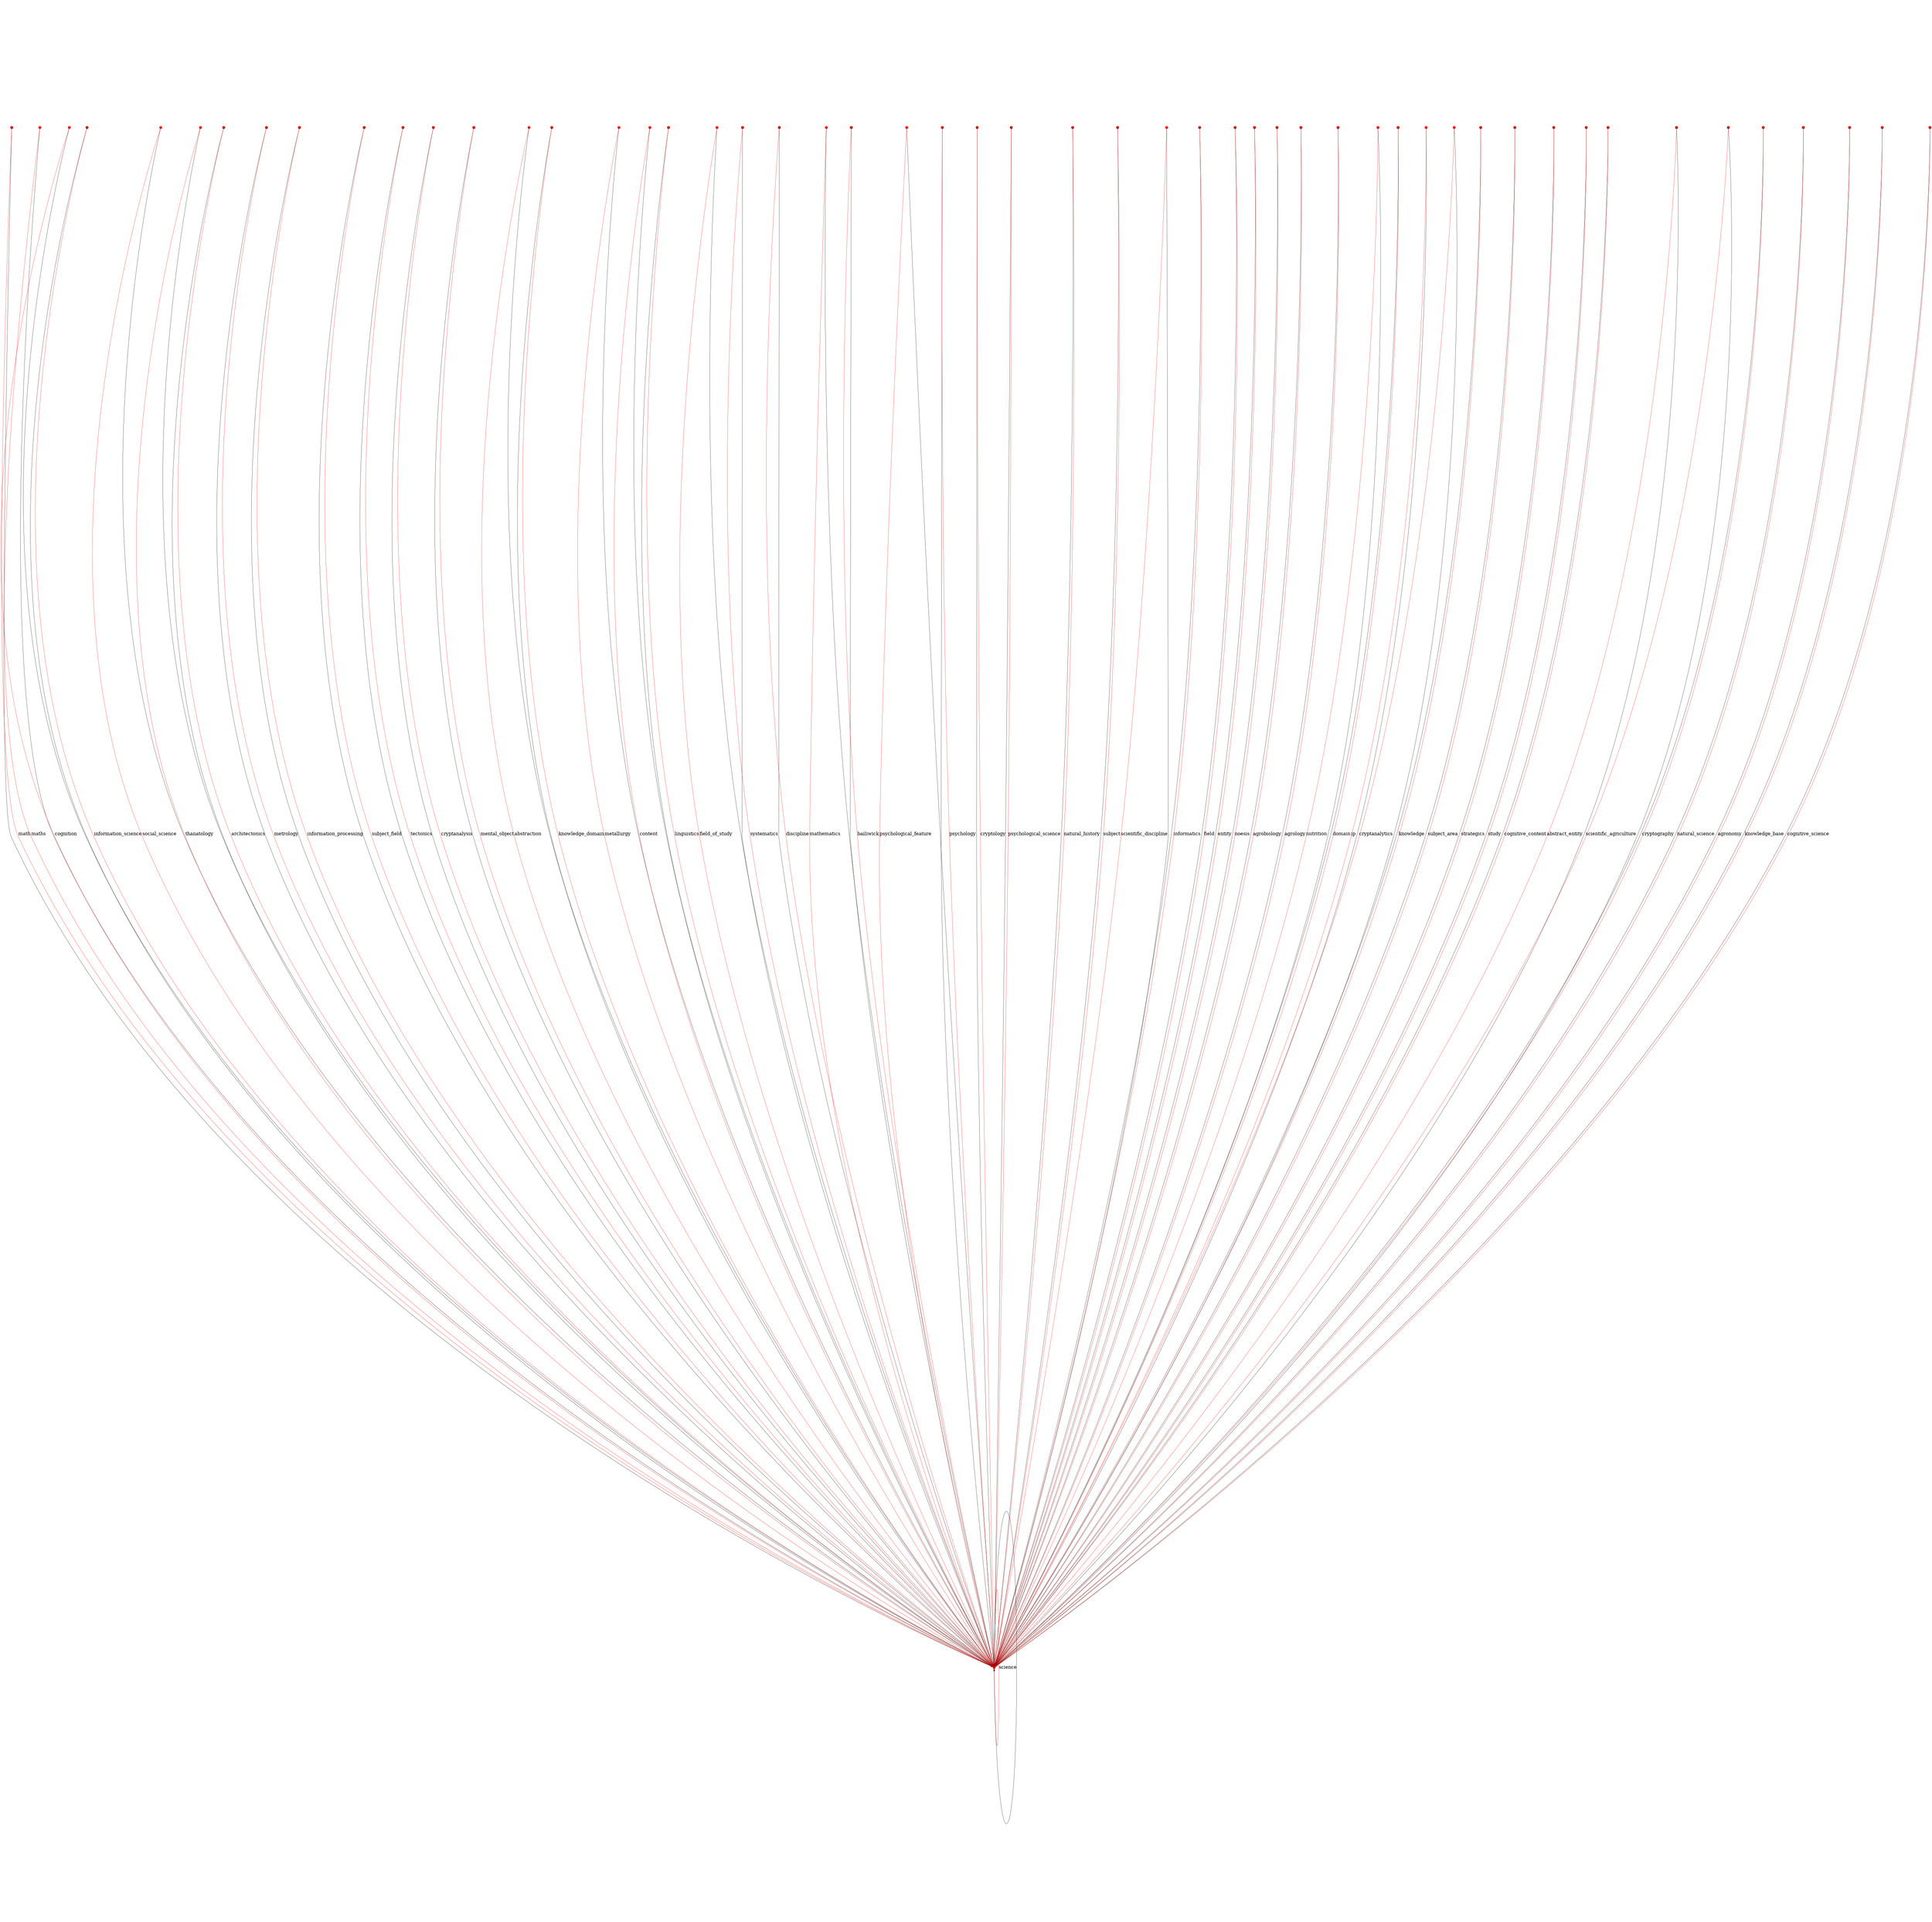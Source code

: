 digraph test {
	graph [size="35,35", ratio=fill];
	node [label="\N"];
	graph [bb="0,0,2520,2520"];
	math [label="", color=black, fillcolor=red, fontsize=25, height="0.19444", style=filled, width="0.19444", pos="2393.8,1328.6"];
	maths [label="", color=red, fillcolor=red, fontsize=25, height="0.19444", style=filled, width="0.19444", pos="2377.3,1464.7"];
	cognition [label="", color=red, fillcolor=red, fontsize=25, height="0.19444", style=filled, width="0.19444", pos="2344.4,1597.9"];
	information_science [label="", color=black, fillcolor=red, fontsize=25, height="0.19444", style=filled, width="0.19444", pos="2295.8,1726.2"];
	social_science [label="", color=red, fillcolor=red, fontsize=25, height="0.19444", style=filled, width="0.19444", pos="2232.1,1847.6"];
	thanatology [label="", color=red, fillcolor=red, fontsize=25, height="0.19444", style=filled, width="0.19444", pos="2154.1,1960.5"];
	architectonics [label="", color=black, fillcolor=red, fontsize=25, height="0.19444", style=filled, width="0.19444", pos="2063.2,2063.2"];
	metrology [label="", color=black, fillcolor=red, fontsize=25, height="0.19444", style=filled, width="0.19444", pos="1960.5,2154.1"];
	information_processing [label="", color=black, fillcolor=red, fontsize=25, height="0.19444", style=filled, width="0.19444", pos="1847.6,2232.1"];
	subject_field [label="", color=black, fillcolor=red, fontsize=25, height="0.19444", style=filled, width="0.19444", pos="1726.2,2295.8"];
	tectonics [label="", color=black, fillcolor=red, fontsize=25, height="0.19444", style=filled, width="0.19444", pos="1597.9,2344.4"];
	cryptanalysis [label="", color=black, fillcolor=red, fontsize=25, height="0.19444", style=filled, width="0.19444", pos="1464.7,2377.3"];
	mental_object [label="", color=black, fillcolor=red, fontsize=25, height="0.19444", style=filled, width="0.19444", pos="1328.6,2393.8"];
	abstraction [label="", color=red, fillcolor=red, fontsize=25, height="0.19444", style=filled, width="0.19444", pos="1191.4,2393.8"];
	knowledge_domain [label="", color=black, fillcolor=red, fontsize=25, height="0.19444", style=filled, width="0.19444", pos="1055.3,2377.3"];
	metallurgy [label="", color=red, fillcolor=red, fontsize=25, height="0.19444", style=filled, width="0.19444", pos="922.08,2344.4"];
	content [label="", color=red, fillcolor=red, fontsize=25, height="0.19444", style=filled, width="0.19444", pos="793.83,2295.8"];
	linguistics [label="", color=black, fillcolor=red, fontsize=25, height="0.19444", style=filled, width="0.19444", pos="672.37,2232.1"];
	field_of_study [label="", color=red, fillcolor=red, fontsize=25, height="0.19444", style=filled, width="0.19444", pos="559.49,2154.1"];
	systematics [label="", color=black, fillcolor=red, fontsize=25, height="0.19444", style=filled, width="0.19444", pos="456.82,2063.2"];
	discipline [label="", color=black, fillcolor=red, fontsize=25, height="0.19444", style=filled, width="0.19444", pos="365.87,1960.5"];
	mathematics [label="", color=red, fillcolor=red, fontsize=25, height="0.19444", style=filled, width="0.19444", pos="287.95,1847.6"];
	bailiwick [label="", color=black, fillcolor=red, fontsize=25, height="0.19444", style=filled, width="0.19444", pos="224.2,1726.2"];
	psychological_feature [label="", color=red, fillcolor=red, fontsize=25, height="0.19444", style=filled, width="0.19444", pos="175.57,1597.9"];
	psychology [label="", color=black, fillcolor=red, fontsize=25, height="0.19444", style=filled, width="0.19444", pos="142.74,1464.7"];
	cryptology [label="", color=black, fillcolor=red, fontsize=25, height="0.19444", style=filled, width="0.19444", pos="126.21,1328.6"];
	psychological_science [label="", color=black, fillcolor=red, fontsize=25, height="0.19444", style=filled, width="0.19444", pos="126.21,1191.4"];
	natural_history [label="", color=black, fillcolor=red, fontsize=25, height="0.19444", style=filled, width="0.19444", pos="142.74,1055.3"];
	subject [label="", color=black, fillcolor=red, fontsize=25, height="0.19444", style=filled, width="0.19444", pos="175.57,922.08"];
	scientific_discipline [label="", color=red, fillcolor=red, fontsize=25, height="0.19444", style=filled, width="0.19444", pos="224.2,793.83"];
	informatics [label="", color=black, fillcolor=red, fontsize=25, height="0.19444", style=filled, width="0.19444", pos="287.95,672.37"];
	field [label="", color=black, fillcolor=red, fontsize=25, height="0.19444", style=filled, width="0.19444", pos="365.87,559.49"];
	entity [label="", color=black, fillcolor=red, fontsize=25, height="0.19444", style=filled, width="0.19444", pos="456.82,456.82"];
	noesis [label="", color=black, fillcolor=red, fontsize=25, height="0.19444", style=filled, width="0.19444", pos="559.49,365.87"];
	agrobiology [label="", color=black, fillcolor=red, fontsize=25, height="0.19444", style=filled, width="0.19444", pos="672.37,287.95"];
	agrology [label="", color=black, fillcolor=red, fontsize=25, height="0.19444", style=filled, width="0.19444", pos="793.83,224.2"];
	nutrition [label="", color=red, fillcolor=red, fontsize=25, height="0.19444", style=filled, width="0.19444", pos="922.08,175.57"];
	domain [label="", color=black, fillcolor=red, fontsize=25, height="0.19444", style=filled, width="0.19444", pos="1055.3,142.74"];
	ip [label="", color=red, fillcolor=red, fontsize=25, height="0.19444", style=filled, width="0.19444", pos="1191.4,126.21"];
	cryptanalytics [label="", color=red, fillcolor=red, fontsize=25, height="0.19444", style=filled, width="0.19444", pos="1328.6,126.21"];
	knowledge [label="", color=black, fillcolor=red, fontsize=25, height="0.19444", style=filled, width="0.19444", pos="1464.7,142.74"];
	subject_area [label="", color=black, fillcolor=red, fontsize=25, height="0.19444", style=filled, width="0.19444", pos="1597.9,175.57"];
	strategics [label="", color=black, fillcolor=red, fontsize=25, height="0.19444", style=filled, width="0.19444", pos="1726.2,224.2"];
	study [label="", color=black, fillcolor=red, fontsize=25, height="0.19444", style=filled, width="0.19444", pos="1847.6,287.95"];
	cognitive_content [label="", color=black, fillcolor=red, fontsize=25, height="0.19444", style=filled, width="0.19444", pos="1960.5,365.87"];
	science [label="", color=red, fillcolor=red, fontsize=25, height="0.19444", style=filled, width="0.19444", pos="1260,1260"];
	abstract_entity [label="", color=black, fillcolor=red, fontsize=25, height="0.19444", style=filled, width="0.19444", pos="2063.2,456.82"];
	scientific_agriculture [label="", color=black, fillcolor=red, fontsize=25, height="0.19444", style=filled, width="0.19444", pos="2154.1,559.49"];
	cryptography [label="", color=black, fillcolor=red, fontsize=25, height="0.19444", style=filled, width="0.19444", pos="2232.1,672.37"];
	natural_science [label="", color=black, fillcolor=red, fontsize=25, height="0.19444", style=filled, width="0.19444", pos="2295.8,793.83"];
	agronomy [label="", color=black, fillcolor=red, fontsize=25, height="0.19444", style=filled, width="0.19444", pos="2344.4,922.08"];
	knowledge_base [label="", color=black, fillcolor=red, fontsize=25, height="0.19444", style=filled, width="0.19444", pos="2377.3,1055.3"];
	cognitive_science [label="", color=black, fillcolor=red, fontsize=25, height="0.19444", style=filled, width="0.19444", pos="2393.8,1191.4"];
	abstract_entity -> science [color=red, fillcolor=red, fontsize=25, label=abstract_entity, pos="e,1264.2,1254.1 2057.2,461.1 1989,519.18 1362,1145.9 1271,1246.5", lp="1648.1,836.78"];
	abstract_entity -> science [pos="e,1265.9,1255.8 2058.9,462.8 2000.8,531.04 1374.1,1158 1273.5,1249"];
	abstraction -> science [color=red, fillcolor=red, fontsize=25, label=abstraction, pos="e,1260.8,1267.2 1193,2386.9 1205.5,2299.9 1259.3,1413.3 1260.8,1277.4", lp="1244.9,1833.2"];
	abstraction -> science [pos="e,1258.4,1267.1 1190.7,2386.8 1188.8,2298.9 1242.2,1412.3 1257.1,1277.2"];
	agrobiology -> science [pos="e,1255.3,1254.5 674.96,294.52 714.14,373.24 1173.4,1133.4 1249.5,1246.1"];
	agrobiology -> science [color=red, fillcolor=red, fontsize=25, label=agrobiology, pos="e,1257.3,1253.3 677.16,293.53 729.51,366.26 1188.3,1124.8 1252.6,1244.2", lp="944.88,780.88"];
	agrology -> science [pos="e,1256,1254 795.6,231.04 825.01,313.91 1189.3,1123.9 1251.2,1244.9"];
	agrology -> science [color=red, fillcolor=red, fontsize=25, label=agrology, pos="e,1258.2,1253 797.9,230.32 841.11,308.83 1205.1,1117.2 1254.6,1243.5", lp="1046.2,727.89"];
	agronomy -> science [pos="e,1266.5,1256.7 2337.4,923.02 2251.6,942.22 1403.6,1206.2 1276,1253.1"];
	agronomy -> science [color=red, fillcolor=red, fontsize=25, label=agronomy, pos="e,1267.2,1259 2338.1,925.28 2256.6,958.22 1408.7,1222.7 1277.1,1256.6", lp="1801.6,1071.9"];
	architectonics -> science [pos="e,1265.9,1264.2 2058.9,2057.2 2000.8,1989 1374.1,1362 1273.5,1271"];
	architectonics -> science [color=red, fillcolor=red, fontsize=25, label=architectonics, pos="e,1264.2,1265.9 2057.2,2058.9 1989,2000.8 1362,1374.1 1271,1273.5", lp="1648.1,1683.2"];
	bailiwick -> science [pos="e,1254,1264 231.04,1724.4 313.91,1695 1123.9,1330.7 1244.9,1268.8"];
	bailiwick -> science [color=red, fillcolor=red, fontsize=25, label=bailiwick, pos="e,1253,1261.8 230.32,1722.1 308.83,1678.9 1117.2,1314.9 1243.5,1265.4", lp="745.89,1513.8"];
	cognition -> science [color=red, fillcolor=red, fontsize=25, label=cognition, pos="e,1267.2,1261 2338.1,1594.7 2256.6,1561.8 1408.7,1297.3 1277.1,1263.4", lp="1813.6,1410.1"];
	cognition -> science [pos="e,1266.5,1263.3 2337.4,1597 2251.6,1577.8 1403.6,1313.8 1276,1266.9"];
	cognitive_content -> science [pos="e,1263.5,1253.6 1955.1,370.83 1894.4,436.72 1347.5,1134.4 1269.2,1245.2"];
	cognitive_content -> science [color=red, fillcolor=red, fontsize=25, label=cognitive_content, pos="e,1265.4,1255.1 1957,372.32 1907.6,447.06 1361,1145 1272.1,1247.5", lp="1632.6,823.91"];
	cognitive_science -> science [pos="e,1267.1,1258.4 2386.8,1190.7 2298.9,1188.8 1412.3,1242.2 1277.2,1257.1"];
	cognitive_science -> science [color=red, fillcolor=red, fontsize=25, label=cognitive_science, pos="e,1267.2,1260.8 2386.9,1193 2299.9,1205.5 1413.3,1259.3 1277.4,1260.8", lp="1831.2,1209.9"];
	content -> science [color=red, fillcolor=red, fontsize=25, label=content, pos="e,1258.2,1267 797.9,2289.7 841.11,2211.2 1205.1,1402.8 1254.6,1276.5", lp="1006.2,1774.1"];
	content -> science [pos="e,1256,1266 795.6,2289 825.01,2206.1 1189.3,1396.1 1251.2,1275.1"];
	cryptanalysis -> science [pos="e,1262.5,1266.8 1464.7,2370.2 1455.9,2282.7 1296.1,1409 1264.9,1276.7"];
	cryptanalysis -> science [color=red, fillcolor=red, fontsize=25, label=cryptanalysis, pos="e,1260.1,1267.3 1462.3,2370.6 1439.4,2285.7 1279.1,1412.1 1261.3,1277.4", lp="1381.8,1821"];
	cryptanalytics -> science [color=red, fillcolor=red, fontsize=25, label=cryptanalytics, pos="e,1259.2,1252.8 1327,133.08 1314.5,220.12 1260.7,1106.7 1259.2,1242.6", lp="1311.1,688.82"];
	cryptanalytics -> science [pos="e,1261.6,1252.9 1329.3,133.22 1331.2,221.14 1277.8,1107.7 1262.9,1242.8"];
	cryptography -> science [pos="e,1265.5,1255.3 2225.5,674.96 2146.8,714.14 1386.6,1173.4 1273.9,1249.5"];
	cryptography -> science [color=red, fillcolor=red, fontsize=25, label=cryptography, pos="e,1266.7,1257.3 2226.5,677.16 2153.7,729.51 1395.2,1188.3 1275.8,1252.6", lp="1740.1,945.88"];
	cryptology -> science [pos="e,1252.9,1261.6 133.22,1329.3 221.14,1331.2 1107.7,1277.8 1242.8,1262.9"];
	cryptology -> science [color=red, fillcolor=red, fontsize=25, label=cryptology, pos="e,1252.8,1259.2 133.08,1327 220.12,1314.5 1106.7,1260.7 1242.6,1259.2", lp="686.82,1276.1"];
	discipline -> science [pos="e,1255.1,1265.4 372.32,1957 447.06,1907.6 1145,1361 1247.5,1272.1"];
	discipline -> science [color=red, fillcolor=red, fontsize=25, label=discipline, pos="e,1253.6,1263.5 370.83,1955.1 436.72,1894.4 1134.4,1347.5 1245.2,1269.2", lp="794.03,1594.2"];
	domain -> science [pos="e,1257.5,1253.2 1055.3,149.8 1064.1,237.3 1223.9,1111 1255.1,1243.3"];
	domain -> science [color=red, fillcolor=red, fontsize=25, label=domain, pos="e,1259.9,1252.7 1057.7,149.37 1080.6,234.28 1240.9,1107.9 1258.7,1242.6", lp="1178.2,692.99"];
	entity -> science [pos="e,1254.1,1255.8 461.1,462.8 519.18,531.04 1145.9,1158 1246.5,1249"];
	entity -> science [color=red, fillcolor=red, fontsize=25, label=entity, pos="e,1255.8,1254.1 462.8,461.1 531.04,519.18 1158,1145.9 1249,1246.5", lp="871.92,836.78"];
	field -> science [pos="e,1253.6,1256.5 370.83,564.91 436.72,625.65 1134.4,1172.5 1245.2,1250.8"];
	field -> science [color=red, fillcolor=red, fontsize=25, label=field, pos="e,1255.1,1254.6 372.32,563.01 447.06,612.45 1145,1159 1247.5,1247.9", lp="823.91,887.45"];
	field_of_study -> science [color=red, fillcolor=red, fontsize=25, label=field_of_study, pos="e,1256.5,1266.4 564.91,2149.2 625.65,2083.3 1172.5,1385.6 1250.8,1274.8", lp="889.84,1698"];
	field_of_study -> science [pos="e,1254.6,1264.9 563.01,2147.7 612.45,2072.9 1159,1375 1247.9,1272.5"];
	informatics -> science [pos="e,1253.3,1257.3 293.53,677.16 366.26,729.51 1124.8,1188.3 1244.2,1252.6"];
	informatics -> science [color=red, fillcolor=red, fontsize=25, label=informatics, pos="e,1254.5,1255.3 294.52,674.96 373.24,714.14 1133.4,1173.4 1246.1,1249.5", lp="781.3,943.21"];
	information_processing -> science [pos="e,1264.7,1265.5 1845,2225.5 1805.9,2146.8 1346.6,1386.6 1270.5,1273.9"];
	information_processing -> science [color=red, fillcolor=red, fontsize=25, label=information_processing, pos="e,1262.7,1266.7 1842.8,2226.5 1790.5,2153.7 1331.7,1395.2 1267.4,1275.8", lp="1535.1,1763.1"];
	information_science -> science [pos="e,1267,1261.8 2289.7,1722.1 2211.2,1678.9 1402.8,1314.9 1276.5,1265.4"];
	information_science -> science [color=red, fillcolor=red, fontsize=25, label=information_science, pos="e,1266,1264 2289,1724.4 2206.1,1695 1396.1,1330.7 1275.1,1268.8", lp="1773,1516.6"];
	ip -> science [color=red, fillcolor=red, fontsize=25, label=ip, pos="e,1258.4,1252.9 1190.7,133.22 1188.8,221.14 1242.2,1107.7 1257.1,1242.8", lp="1210.9,688.01"];
	ip -> science [pos="e,1260.8,1252.8 1193,133.08 1205.5,220.12 1259.3,1106.7 1260.8,1242.6"];
	knowledge -> science [pos="e,1260.1,1252.7 1462.3,149.37 1439.4,234.28 1279.1,1107.9 1261.3,1242.6"];
	knowledge -> science [color=red, fillcolor=red, fontsize=25, label=knowledge, pos="e,1262.5,1253.2 1464.7,149.8 1455.9,237.3 1296.1,1111 1264.9,1243.3", lp="1344.8,693.53"];
	knowledge_base -> science [pos="e,1266.8,1257.5 2370.2,1055.3 2282.7,1064.1 1409,1223.9 1276.7,1255.1"];
	knowledge_base -> science [color=red, fillcolor=red, fontsize=25, label=knowledge_base, pos="e,1267.3,1259.9 2370.6,1057.7 2285.7,1080.6 1412.1,1240.9 1277.4,1258.7", lp="1821,1140.2"];
	knowledge_domain -> science [pos="e,1259.9,1267.3 1057.7,2370.6 1080.6,2285.7 1240.9,1412.1 1258.7,1277.4"];
	knowledge_domain -> science [color=red, fillcolor=red, fontsize=25, label=knowledge_domain, pos="e,1257.5,1266.8 1055.3,2370.2 1064.1,2282.7 1223.9,1409 1255.1,1276.7", lp="1175.2,1826.5"];
	linguistics -> science [pos="e,1257.3,1266.7 677.16,2226.5 729.51,2153.7 1188.3,1395.2 1252.6,1275.8"];
	linguistics -> science [color=red, fillcolor=red, fontsize=25, label=linguistics, pos="e,1255.3,1265.5 674.96,2225.5 714.14,2146.8 1173.4,1386.6 1249.5,1273.9", lp="982.21,1761.7"];
	math -> science [pos="e,1267.2,1259.2 2386.9,1327 2299.9,1314.5 1413.3,1260.7 1277.4,1259.2"];
	math -> science [color=red, fillcolor=red, fontsize=25, label=math, pos="e,1267.1,1261.6 2386.8,1329.3 2298.9,1331.2 1412.3,1277.8 1277.2,1262.9", lp="1833,1279.1"];
	mathematics -> science [color=red, fillcolor=red, fontsize=25, label=mathematics, pos="e,1254.5,1264.7 294.52,1845 373.24,1805.9 1133.4,1346.6 1246.1,1270.5", lp="759.3,1538.8"];
	mathematics -> science [pos="e,1253.3,1262.7 293.53,1842.8 366.26,1790.5 1124.8,1331.7 1244.2,1267.4"];
	maths -> science [color=red, fillcolor=red, fontsize=25, label=maths, pos="e,1267.3,1260.1 2370.6,1462.3 2285.7,1439.4 1412.1,1279.1 1277.4,1261.3", lp="1821,1379.8"];
	maths -> science [pos="e,1266.8,1262.5 2370.2,1464.7 2282.7,1455.9 1409,1296.1 1276.7,1264.9"];
	mental_object -> science [pos="e,1261.6,1267.1 1329.3,2386.8 1331.2,2298.9 1277.8,1412.3 1262.9,1277.2"];
	mental_object -> science [color=red, fillcolor=red, fontsize=25, label=mental_object, pos="e,1259.2,1267.2 1327,2386.9 1314.5,2299.9 1260.7,1413.3 1259.2,1277.4", lp="1275.1,1833.2"];
	metallurgy -> science [color=red, fillcolor=red, fontsize=25, label=metallurgy, pos="e,1259,1267.2 925.28,2338.1 958.22,2256.6 1222.7,1408.7 1256.6,1277.1", lp="1070.9,1801.6"];
	metallurgy -> science [pos="e,1256.7,1266.5 923.02,2337.4 942.22,2251.6 1206.2,1403.6 1253.1,1276"];
	metrology -> science [pos="e,1265.4,1264.9 1957,2147.7 1907.6,2072.9 1361,1375 1272.1,1272.5"];
	metrology -> science [color=red, fillcolor=red, fontsize=25, label=metrology, pos="e,1263.5,1266.4 1955.1,2149.2 1894.4,2083.3 1347.5,1385.6 1269.2,1274.8", lp="1630.2,1698"];
	natural_history -> science [pos="e,1252.7,1259.9 149.37,1057.7 234.28,1080.6 1107.9,1240.9 1242.6,1258.7"];
	natural_history -> science [color=red, fillcolor=red, fontsize=25, label=natural_history, pos="e,1253.2,1257.5 149.8,1055.3 237.3,1064.1 1111,1223.9 1243.3,1255.1", lp="693.53,1173.2"];
	natural_science -> science [pos="e,1266,1256 2289,795.6 2206.1,825.01 1396.1,1189.3 1275.1,1251.2"];
	natural_science -> science [color=red, fillcolor=red, fontsize=25, label=natural_science, pos="e,1267,1258.2 2289.7,797.9 2211.2,841.11 1402.8,1205.1 1276.5,1254.6", lp="1792.1,1046.2"];
	noesis -> science [pos="e,1254.6,1255.1 563.01,372.32 612.45,447.06 1159,1145 1247.9,1247.5"];
	noesis -> science [color=red, fillcolor=red, fontsize=25, label=noesis, pos="e,1256.5,1253.6 564.91,370.83 625.65,436.72 1172.5,1134.4 1250.8,1245.2", lp="925.84,794.03"];
	nutrition -> science [color=red, fillcolor=red, fontsize=25, label=nutrition, pos="e,1256.7,1253.5 923.02,182.56 942.22,268.37 1206.2,1116.4 1253.1,1244", lp="1108.1,707.27"];
	nutrition -> science [pos="e,1259,1252.8 925.28,181.86 958.22,263.39 1222.7,1111.3 1256.6,1242.9"];
	psychological_feature -> science [color=red, fillcolor=red, fontsize=25, label=psychological_feature, pos="e,1253.5,1263.3 182.56,1597 268.37,1577.8 1116.4,1313.8 1244,1266.9", lp="707.27,1412.9"];
	psychological_feature -> science [pos="e,1252.8,1261 181.86,1594.7 263.39,1561.8 1111.3,1297.3 1242.9,1263.4"];
	psychological_science -> science [pos="e,1252.8,1260.8 133.08,1193 220.12,1205.5 1106.7,1259.3 1242.6,1260.8"];
	psychological_science -> science [color=red, fillcolor=red, fontsize=25, label=psychological_science, pos="e,1252.9,1258.4 133.22,1190.7 221.14,1188.8 1107.7,1242.2 1242.8,1257.1", lp="689.01,1206.9"];
	psychology -> science [pos="e,1253.2,1262.5 149.8,1464.7 237.3,1455.9 1111,1296.1 1243.3,1264.9"];
	psychology -> science [color=red, fillcolor=red, fontsize=25, label=psychology, pos="e,1252.7,1260.1 149.37,1462.3 234.28,1439.4 1107.9,1279.1 1242.6,1261.3", lp="692.99,1343.8"];
	science -> science [color=red, fillcolor=red, fontsize=25, label=science, pos="e,1266.7,1257.6 1266.7,1262.4 1275,1264.3 1285,1263.5 1285,1260 1285,1257.9 1281.5,1256.8 1276.9,1256.6", lp="1331.5,1260"];
	science -> science [pos="e,1263.7,1253.9 1263.7,1266.1 1286.9,1294.4 1378,1292.3 1378,1260 1378,1230.6 1302.5,1226.2 1271.5,1247"];
	scientific_agriculture -> science [color=red, fillcolor=red, fontsize=25, label=scientific_agriculture, pos="e,1264.9,1254.6 2147.7,563.01 2072.9,612.45 1375,1159 1272.5,1247.9", lp="1724.1,923.45"];
	scientific_agriculture -> science [pos="e,1266.4,1256.5 2149.2,564.91 2083.3,625.65 1385.6,1172.5 1274.8,1250.8"];
	scientific_discipline -> science [color=red, fillcolor=red, fontsize=25, label=scientific_discipline, pos="e,1253,1258.2 230.32,797.9 308.83,841.11 1117.2,1205.1 1243.5,1254.6", lp="727.89,1046.2"];
	scientific_discipline -> science [pos="e,1254,1256 231.04,795.6 313.91,825.01 1123.9,1189.3 1244.9,1251.2"];
	social_science -> science [color=red, fillcolor=red, fontsize=25, label=social_science, pos="e,1266.7,1262.7 2226.5,1842.8 2153.7,1790.5 1395.2,1331.7 1275.8,1267.4", lp="1762.1,1536.1"];
	social_science -> science [pos="e,1265.5,1264.7 2225.5,1845 2146.8,1805.9 1386.6,1346.6 1273.9,1270.5"];
	strategics -> science [pos="e,1261.8,1253 1722.1,230.32 1678.9,308.83 1314.9,1117.2 1265.4,1243.5"];
	strategics -> science [color=red, fillcolor=red, fontsize=25, label=strategics, pos="e,1264,1254 1724.4,231.04 1695,313.91 1330.7,1123.9 1268.8,1244.9", lp="1516.6,746.98"];
	study -> science [pos="e,1262.7,1253.3 1842.8,293.53 1790.5,366.26 1331.7,1124.8 1267.4,1244.2"];
	study -> science [color=red, fillcolor=red, fontsize=25, label=study, pos="e,1264.7,1254.5 1845,294.52 1805.9,373.24 1346.6,1133.4 1270.5,1246.1", lp="1577.8,782.3"];
	subject -> science [pos="e,1252.8,1259 181.86,925.28 263.39,958.22 1111.3,1222.7 1242.9,1256.6"];
	subject -> science [color=red, fillcolor=red, fontsize=25, label=subject, pos="e,1253.5,1256.7 182.56,923.02 268.37,942.22 1116.4,1206.2 1244,1253.1", lp="719.27,1069.1"];
	subject_area -> science [pos="e,1261,1252.8 1594.7,181.86 1561.8,263.39 1297.3,1111.3 1263.4,1242.9"];
	subject_area -> science [color=red, fillcolor=red, fontsize=25, label=subject_area, pos="e,1263.3,1253.5 1597,182.56 1577.8,268.37 1313.8,1116.4 1266.9,1244", lp="1411.9,707.27"];
	subject_field -> science [pos="e,1264,1266 1724.4,2289 1695,2206.1 1330.7,1396.1 1268.8,1275.1"];
	subject_field -> science [color=red, fillcolor=red, fontsize=25, label=subject_field, pos="e,1261.8,1267 1722.1,2289.7 1678.9,2211.2 1314.9,1402.8 1265.4,1276.5", lp="1473.8,1792.1"];
	systematics -> science [pos="e,1255.8,1265.9 462.8,2058.9 531.04,2000.8 1158,1374.1 1249,1273.5"];
	systematics -> science [color=red, fillcolor=red, fontsize=25, label=systematics, pos="e,1254.1,1264.2 461.1,2057.2 519.18,1989 1145.9,1362 1246.5,1271", lp="870.78,1680.1"];
	tectonics -> science [pos="e,1263.3,1266.5 1597,2337.4 1577.8,2251.6 1313.8,1403.6 1266.9,1276"];
	tectonics -> science [color=red, fillcolor=red, fontsize=25, label=tectonics, pos="e,1261,1267.2 1594.7,2338.1 1561.8,2256.6 1297.3,1408.7 1263.4,1277.1", lp="1449.1,1801.6"];
	thanatology -> science [color=red, fillcolor=red, fontsize=25, label=thanatology, pos="e,1266.4,1263.5 2149.2,1955.1 2083.3,1894.4 1385.6,1347.5 1274.8,1269.2", lp="1698,1630.2"];
	thanatology -> science [pos="e,1264.9,1265.4 2147.7,1957 2072.9,1907.6 1375,1361 1272.5,1272.1"];
}
